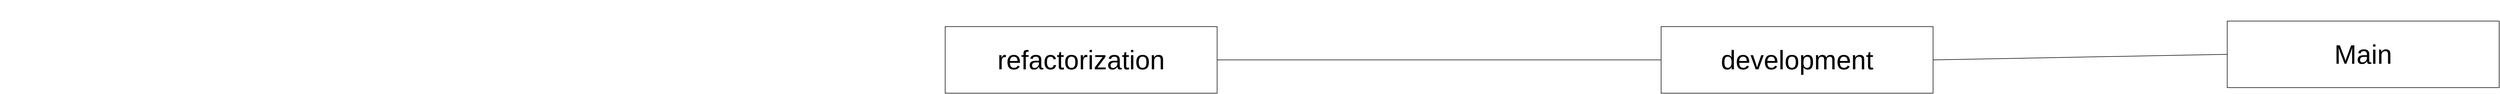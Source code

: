 <mxfile version="22.0.2" type="device">
  <diagram name="Página-1" id="ifp7t2unSX1TbrheViNg">
    <mxGraphModel dx="8535" dy="2620" grid="1" gridSize="10" guides="1" tooltips="1" connect="1" arrows="1" fold="1" page="1" pageScale="1" pageWidth="827" pageHeight="1169" math="0" shadow="0">
      <root>
        <mxCell id="0" />
        <mxCell id="1" parent="0" />
        <mxCell id="mVJnNVln7575e4MS3Hcu-1" value="&lt;font style=&quot;font-size: 48px;&quot;&gt;Main&lt;/font&gt;" style="rounded=0;whiteSpace=wrap;html=1;" parent="1" vertex="1">
          <mxGeometry x="430" y="420" width="490" height="120" as="geometry" />
        </mxCell>
        <mxCell id="mVJnNVln7575e4MS3Hcu-2" value="" style="endArrow=none;html=1;rounded=0;exitX=1;exitY=0.5;exitDx=0;exitDy=0;entryX=0;entryY=0.5;entryDx=0;entryDy=0;" parent="1" source="mVJnNVln7575e4MS3Hcu-3" target="mVJnNVln7575e4MS3Hcu-1" edge="1">
          <mxGeometry width="50" height="50" relative="1" as="geometry">
            <mxPoint x="-60" y="700" as="sourcePoint" />
            <mxPoint x="370" y="700.0" as="targetPoint" />
          </mxGeometry>
        </mxCell>
        <mxCell id="mVJnNVln7575e4MS3Hcu-3" value="&lt;font style=&quot;font-size: 48px;&quot;&gt;development&lt;br&gt;&lt;/font&gt;" style="rounded=0;whiteSpace=wrap;html=1;" parent="1" vertex="1">
          <mxGeometry x="-590" y="430" width="490" height="120" as="geometry" />
        </mxCell>
        <mxCell id="mVJnNVln7575e4MS3Hcu-4" value="" style="endArrow=none;html=1;rounded=0;exitX=1;exitY=0.5;exitDx=0;exitDy=0;entryX=0;entryY=0.5;entryDx=0;entryDy=0;" parent="1" source="mVJnNVln7575e4MS3Hcu-7" target="mVJnNVln7575e4MS3Hcu-3" edge="1">
          <mxGeometry width="50" height="50" relative="1" as="geometry">
            <mxPoint x="-1400" y="490" as="sourcePoint" />
            <mxPoint x="-930" y="490" as="targetPoint" />
          </mxGeometry>
        </mxCell>
        <mxCell id="mVJnNVln7575e4MS3Hcu-7" value="&lt;font style=&quot;font-size: 48px;&quot;&gt;refactorization&lt;br&gt;&lt;/font&gt;" style="rounded=0;whiteSpace=wrap;html=1;" parent="1" vertex="1">
          <mxGeometry x="-1880" y="430" width="490" height="120" as="geometry" />
        </mxCell>
        <mxCell id="mVJnNVln7575e4MS3Hcu-11" style="edgeStyle=orthogonalEdgeStyle;rounded=0;orthogonalLoop=1;jettySize=auto;html=1;exitX=0.5;exitY=1;exitDx=0;exitDy=0;" parent="1" edge="1">
          <mxGeometry relative="1" as="geometry">
            <mxPoint x="-3575" y="390" as="sourcePoint" />
            <mxPoint x="-3575" y="390" as="targetPoint" />
          </mxGeometry>
        </mxCell>
      </root>
    </mxGraphModel>
  </diagram>
</mxfile>

